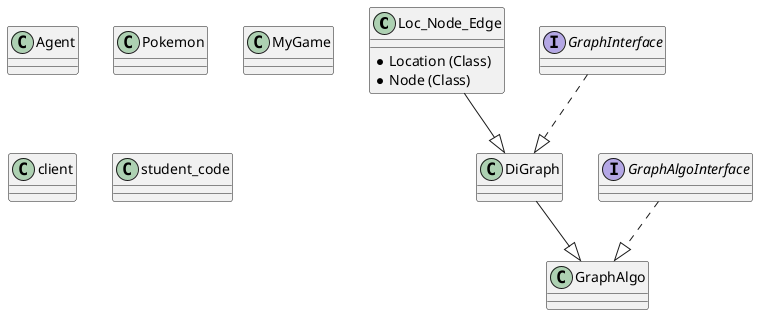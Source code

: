 @startuml
'https://plantuml.com/sequence-diagram

class Loc_Node_Edge
{
    * Location (Class)
    * Node (Class)
}

interface GraphInterface
{

}

class DiGraph
{

}

interface GraphAlgoInterface
{

}

class GraphAlgo
{

}

class Agent
{

}

class Pokemon
{

}

class MyGame
{

}

class client
{

}

class student_code
{

}

Loc_Node_Edge --|> DiGraph
GraphAlgoInterface ..|> GraphAlgo
GraphInterface ..|> DiGraph
DiGraph --|> GraphAlgo

@enduml
@enduml